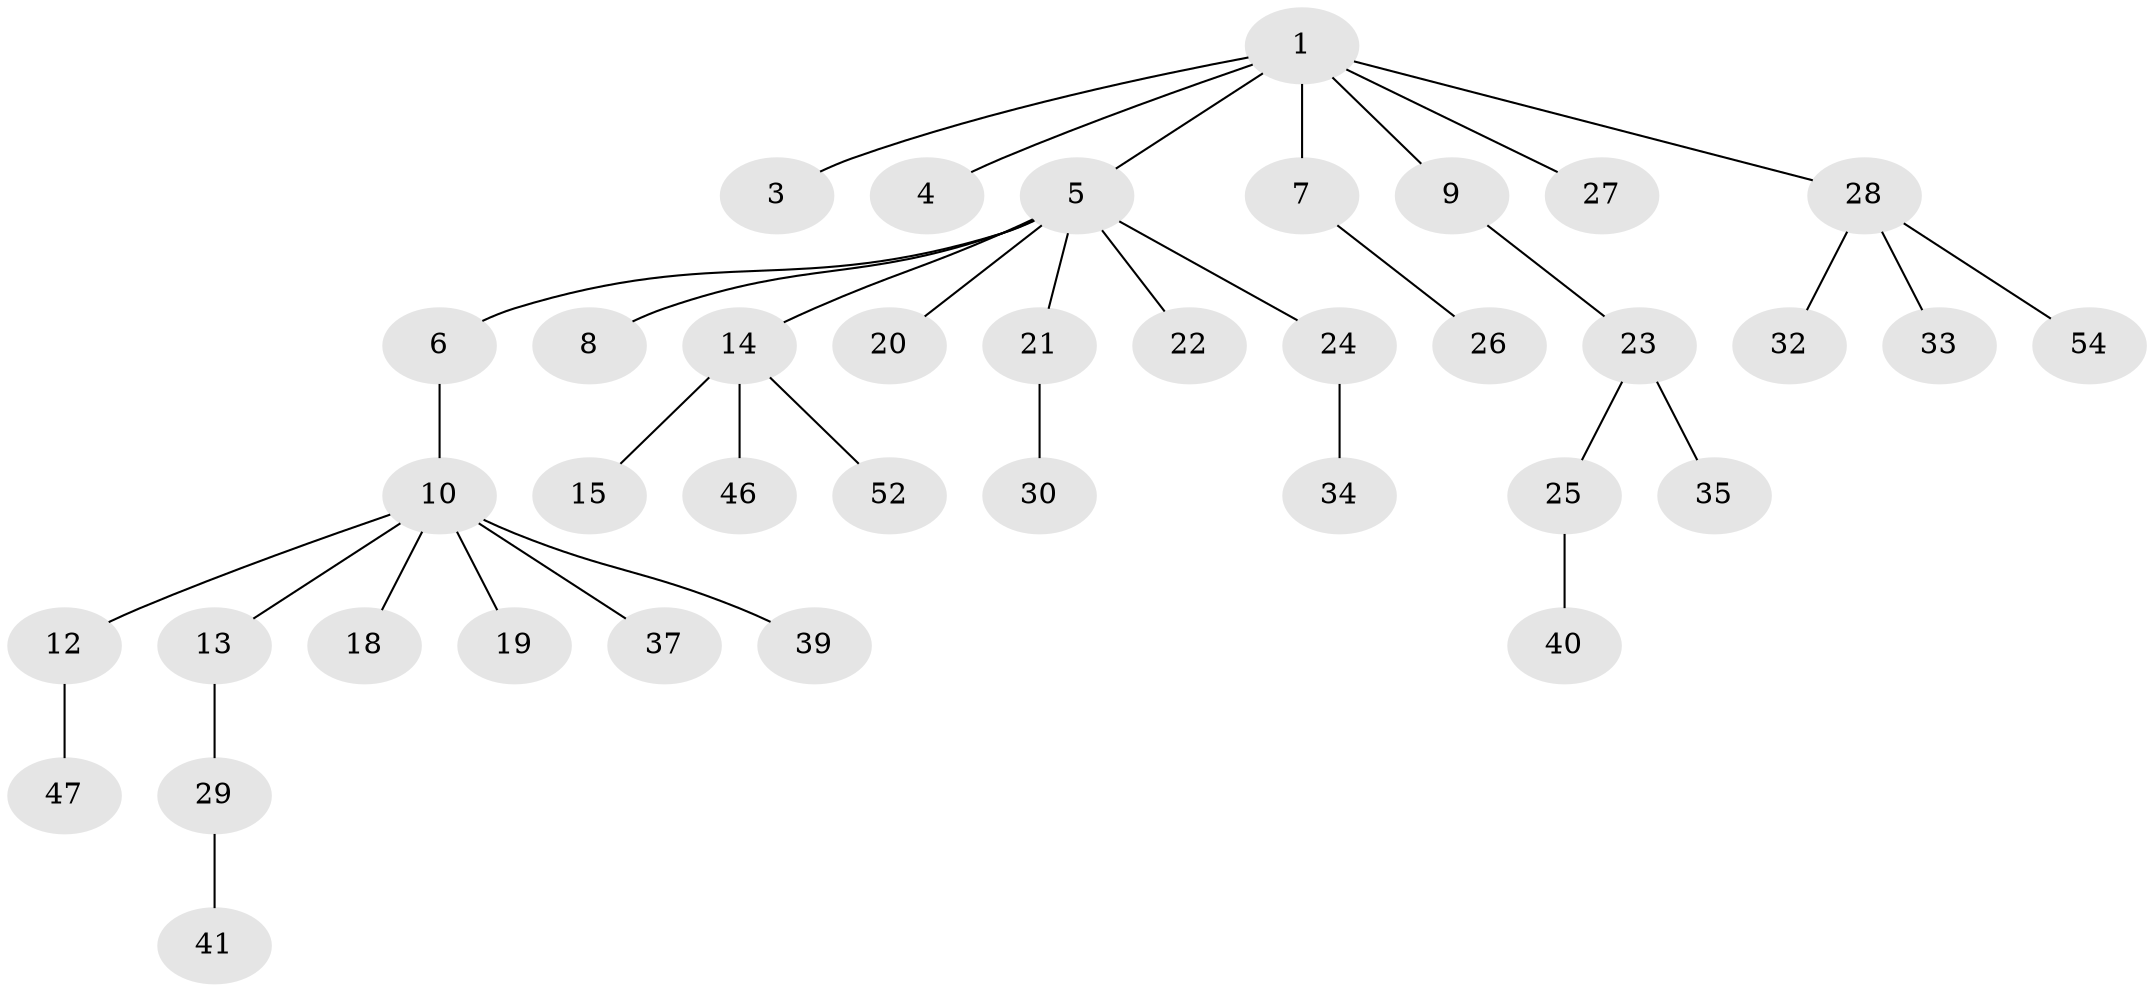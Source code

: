 // original degree distribution, {5: 0.01818181818181818, 4: 0.05454545454545454, 1: 0.5636363636363636, 9: 0.01818181818181818, 2: 0.16363636363636364, 3: 0.16363636363636364, 6: 0.01818181818181818}
// Generated by graph-tools (version 1.1) at 2025/19/03/04/25 18:19:23]
// undirected, 38 vertices, 37 edges
graph export_dot {
graph [start="1"]
  node [color=gray90,style=filled];
  1 [super="+2"];
  3;
  4;
  5 [super="+16+45+53"];
  6;
  7 [super="+50"];
  8;
  9;
  10 [super="+17+11"];
  12;
  13 [super="+36"];
  14;
  15;
  18;
  19 [super="+48"];
  20;
  21;
  22;
  23;
  24;
  25;
  26;
  27;
  28 [super="+38+31"];
  29;
  30;
  32;
  33;
  34;
  35;
  37;
  39;
  40;
  41 [super="+42+44"];
  46;
  47;
  52;
  54;
  1 -- 3;
  1 -- 4;
  1 -- 7;
  1 -- 28;
  1 -- 27;
  1 -- 5;
  1 -- 9;
  5 -- 6;
  5 -- 8;
  5 -- 14;
  5 -- 22;
  5 -- 24;
  5 -- 21;
  5 -- 20;
  6 -- 10;
  7 -- 26;
  9 -- 23;
  10 -- 13;
  10 -- 19;
  10 -- 39;
  10 -- 18;
  10 -- 37;
  10 -- 12;
  12 -- 47;
  13 -- 29;
  14 -- 15;
  14 -- 46;
  14 -- 52;
  21 -- 30;
  23 -- 25;
  23 -- 35;
  24 -- 34;
  25 -- 40;
  28 -- 54;
  28 -- 32;
  28 -- 33;
  29 -- 41;
}
